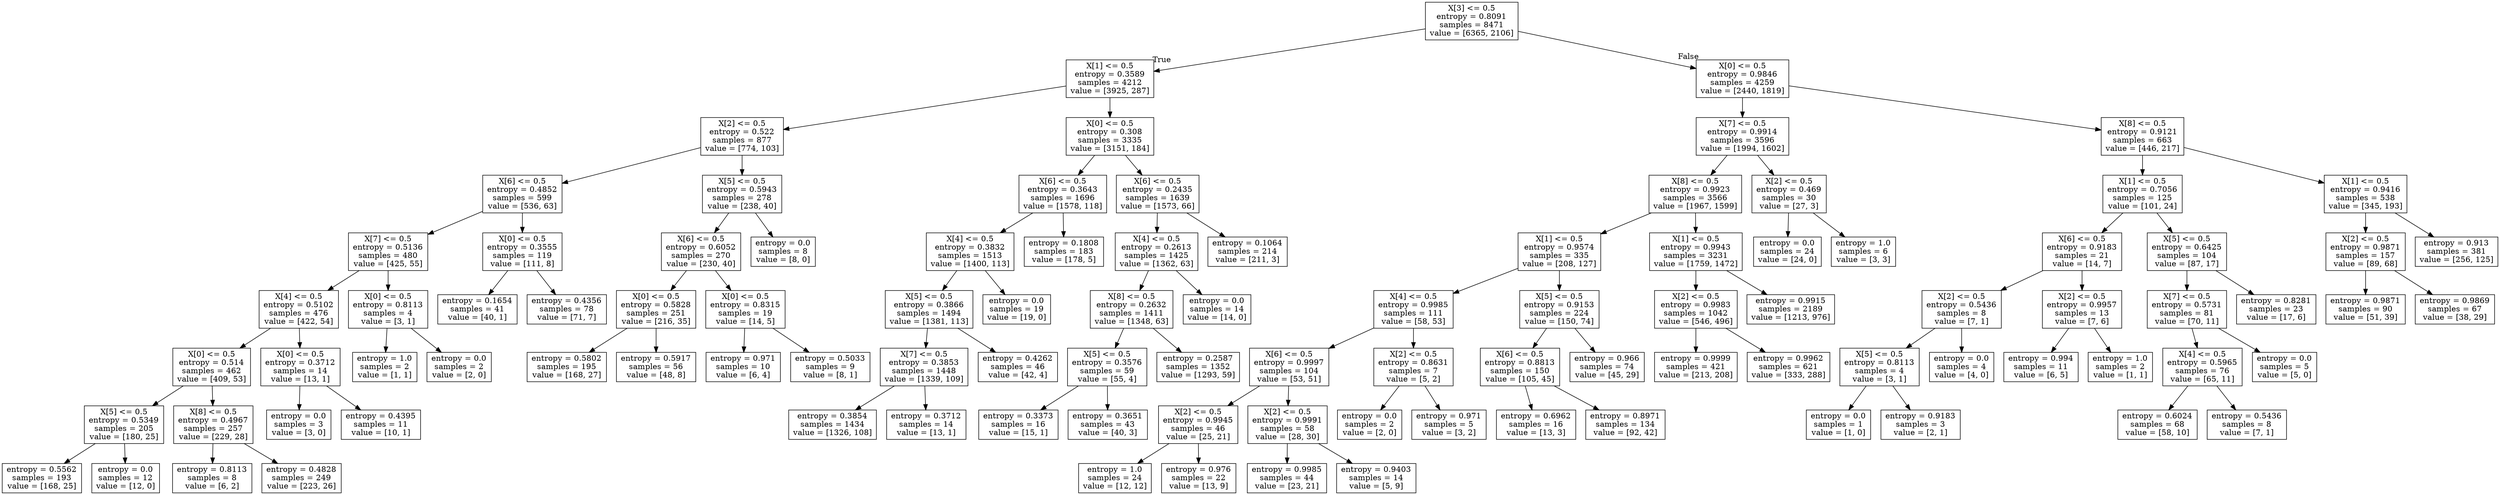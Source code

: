 digraph Tree {
node [shape=box] ;
0 [label="X[3] <= 0.5\nentropy = 0.8091\nsamples = 8471\nvalue = [6365, 2106]"] ;
1 [label="X[1] <= 0.5\nentropy = 0.3589\nsamples = 4212\nvalue = [3925, 287]"] ;
0 -> 1 [labeldistance=2.5, labelangle=45, headlabel="True"] ;
2 [label="X[2] <= 0.5\nentropy = 0.522\nsamples = 877\nvalue = [774, 103]"] ;
1 -> 2 ;
3 [label="X[6] <= 0.5\nentropy = 0.4852\nsamples = 599\nvalue = [536, 63]"] ;
2 -> 3 ;
4 [label="X[7] <= 0.5\nentropy = 0.5136\nsamples = 480\nvalue = [425, 55]"] ;
3 -> 4 ;
5 [label="X[4] <= 0.5\nentropy = 0.5102\nsamples = 476\nvalue = [422, 54]"] ;
4 -> 5 ;
6 [label="X[0] <= 0.5\nentropy = 0.514\nsamples = 462\nvalue = [409, 53]"] ;
5 -> 6 ;
7 [label="X[5] <= 0.5\nentropy = 0.5349\nsamples = 205\nvalue = [180, 25]"] ;
6 -> 7 ;
8 [label="entropy = 0.5562\nsamples = 193\nvalue = [168, 25]"] ;
7 -> 8 ;
9 [label="entropy = 0.0\nsamples = 12\nvalue = [12, 0]"] ;
7 -> 9 ;
10 [label="X[8] <= 0.5\nentropy = 0.4967\nsamples = 257\nvalue = [229, 28]"] ;
6 -> 10 ;
11 [label="entropy = 0.8113\nsamples = 8\nvalue = [6, 2]"] ;
10 -> 11 ;
12 [label="entropy = 0.4828\nsamples = 249\nvalue = [223, 26]"] ;
10 -> 12 ;
13 [label="X[0] <= 0.5\nentropy = 0.3712\nsamples = 14\nvalue = [13, 1]"] ;
5 -> 13 ;
14 [label="entropy = 0.0\nsamples = 3\nvalue = [3, 0]"] ;
13 -> 14 ;
15 [label="entropy = 0.4395\nsamples = 11\nvalue = [10, 1]"] ;
13 -> 15 ;
16 [label="X[0] <= 0.5\nentropy = 0.8113\nsamples = 4\nvalue = [3, 1]"] ;
4 -> 16 ;
17 [label="entropy = 1.0\nsamples = 2\nvalue = [1, 1]"] ;
16 -> 17 ;
18 [label="entropy = 0.0\nsamples = 2\nvalue = [2, 0]"] ;
16 -> 18 ;
19 [label="X[0] <= 0.5\nentropy = 0.3555\nsamples = 119\nvalue = [111, 8]"] ;
3 -> 19 ;
20 [label="entropy = 0.1654\nsamples = 41\nvalue = [40, 1]"] ;
19 -> 20 ;
21 [label="entropy = 0.4356\nsamples = 78\nvalue = [71, 7]"] ;
19 -> 21 ;
22 [label="X[5] <= 0.5\nentropy = 0.5943\nsamples = 278\nvalue = [238, 40]"] ;
2 -> 22 ;
23 [label="X[6] <= 0.5\nentropy = 0.6052\nsamples = 270\nvalue = [230, 40]"] ;
22 -> 23 ;
24 [label="X[0] <= 0.5\nentropy = 0.5828\nsamples = 251\nvalue = [216, 35]"] ;
23 -> 24 ;
25 [label="entropy = 0.5802\nsamples = 195\nvalue = [168, 27]"] ;
24 -> 25 ;
26 [label="entropy = 0.5917\nsamples = 56\nvalue = [48, 8]"] ;
24 -> 26 ;
27 [label="X[0] <= 0.5\nentropy = 0.8315\nsamples = 19\nvalue = [14, 5]"] ;
23 -> 27 ;
28 [label="entropy = 0.971\nsamples = 10\nvalue = [6, 4]"] ;
27 -> 28 ;
29 [label="entropy = 0.5033\nsamples = 9\nvalue = [8, 1]"] ;
27 -> 29 ;
30 [label="entropy = 0.0\nsamples = 8\nvalue = [8, 0]"] ;
22 -> 30 ;
31 [label="X[0] <= 0.5\nentropy = 0.308\nsamples = 3335\nvalue = [3151, 184]"] ;
1 -> 31 ;
32 [label="X[6] <= 0.5\nentropy = 0.3643\nsamples = 1696\nvalue = [1578, 118]"] ;
31 -> 32 ;
33 [label="X[4] <= 0.5\nentropy = 0.3832\nsamples = 1513\nvalue = [1400, 113]"] ;
32 -> 33 ;
34 [label="X[5] <= 0.5\nentropy = 0.3866\nsamples = 1494\nvalue = [1381, 113]"] ;
33 -> 34 ;
35 [label="X[7] <= 0.5\nentropy = 0.3853\nsamples = 1448\nvalue = [1339, 109]"] ;
34 -> 35 ;
36 [label="entropy = 0.3854\nsamples = 1434\nvalue = [1326, 108]"] ;
35 -> 36 ;
37 [label="entropy = 0.3712\nsamples = 14\nvalue = [13, 1]"] ;
35 -> 37 ;
38 [label="entropy = 0.4262\nsamples = 46\nvalue = [42, 4]"] ;
34 -> 38 ;
39 [label="entropy = 0.0\nsamples = 19\nvalue = [19, 0]"] ;
33 -> 39 ;
40 [label="entropy = 0.1808\nsamples = 183\nvalue = [178, 5]"] ;
32 -> 40 ;
41 [label="X[6] <= 0.5\nentropy = 0.2435\nsamples = 1639\nvalue = [1573, 66]"] ;
31 -> 41 ;
42 [label="X[4] <= 0.5\nentropy = 0.2613\nsamples = 1425\nvalue = [1362, 63]"] ;
41 -> 42 ;
43 [label="X[8] <= 0.5\nentropy = 0.2632\nsamples = 1411\nvalue = [1348, 63]"] ;
42 -> 43 ;
44 [label="X[5] <= 0.5\nentropy = 0.3576\nsamples = 59\nvalue = [55, 4]"] ;
43 -> 44 ;
45 [label="entropy = 0.3373\nsamples = 16\nvalue = [15, 1]"] ;
44 -> 45 ;
46 [label="entropy = 0.3651\nsamples = 43\nvalue = [40, 3]"] ;
44 -> 46 ;
47 [label="entropy = 0.2587\nsamples = 1352\nvalue = [1293, 59]"] ;
43 -> 47 ;
48 [label="entropy = 0.0\nsamples = 14\nvalue = [14, 0]"] ;
42 -> 48 ;
49 [label="entropy = 0.1064\nsamples = 214\nvalue = [211, 3]"] ;
41 -> 49 ;
50 [label="X[0] <= 0.5\nentropy = 0.9846\nsamples = 4259\nvalue = [2440, 1819]"] ;
0 -> 50 [labeldistance=2.5, labelangle=-45, headlabel="False"] ;
51 [label="X[7] <= 0.5\nentropy = 0.9914\nsamples = 3596\nvalue = [1994, 1602]"] ;
50 -> 51 ;
52 [label="X[8] <= 0.5\nentropy = 0.9923\nsamples = 3566\nvalue = [1967, 1599]"] ;
51 -> 52 ;
53 [label="X[1] <= 0.5\nentropy = 0.9574\nsamples = 335\nvalue = [208, 127]"] ;
52 -> 53 ;
54 [label="X[4] <= 0.5\nentropy = 0.9985\nsamples = 111\nvalue = [58, 53]"] ;
53 -> 54 ;
55 [label="X[6] <= 0.5\nentropy = 0.9997\nsamples = 104\nvalue = [53, 51]"] ;
54 -> 55 ;
56 [label="X[2] <= 0.5\nentropy = 0.9945\nsamples = 46\nvalue = [25, 21]"] ;
55 -> 56 ;
57 [label="entropy = 1.0\nsamples = 24\nvalue = [12, 12]"] ;
56 -> 57 ;
58 [label="entropy = 0.976\nsamples = 22\nvalue = [13, 9]"] ;
56 -> 58 ;
59 [label="X[2] <= 0.5\nentropy = 0.9991\nsamples = 58\nvalue = [28, 30]"] ;
55 -> 59 ;
60 [label="entropy = 0.9985\nsamples = 44\nvalue = [23, 21]"] ;
59 -> 60 ;
61 [label="entropy = 0.9403\nsamples = 14\nvalue = [5, 9]"] ;
59 -> 61 ;
62 [label="X[2] <= 0.5\nentropy = 0.8631\nsamples = 7\nvalue = [5, 2]"] ;
54 -> 62 ;
63 [label="entropy = 0.0\nsamples = 2\nvalue = [2, 0]"] ;
62 -> 63 ;
64 [label="entropy = 0.971\nsamples = 5\nvalue = [3, 2]"] ;
62 -> 64 ;
65 [label="X[5] <= 0.5\nentropy = 0.9153\nsamples = 224\nvalue = [150, 74]"] ;
53 -> 65 ;
66 [label="X[6] <= 0.5\nentropy = 0.8813\nsamples = 150\nvalue = [105, 45]"] ;
65 -> 66 ;
67 [label="entropy = 0.6962\nsamples = 16\nvalue = [13, 3]"] ;
66 -> 67 ;
68 [label="entropy = 0.8971\nsamples = 134\nvalue = [92, 42]"] ;
66 -> 68 ;
69 [label="entropy = 0.966\nsamples = 74\nvalue = [45, 29]"] ;
65 -> 69 ;
70 [label="X[1] <= 0.5\nentropy = 0.9943\nsamples = 3231\nvalue = [1759, 1472]"] ;
52 -> 70 ;
71 [label="X[2] <= 0.5\nentropy = 0.9983\nsamples = 1042\nvalue = [546, 496]"] ;
70 -> 71 ;
72 [label="entropy = 0.9999\nsamples = 421\nvalue = [213, 208]"] ;
71 -> 72 ;
73 [label="entropy = 0.9962\nsamples = 621\nvalue = [333, 288]"] ;
71 -> 73 ;
74 [label="entropy = 0.9915\nsamples = 2189\nvalue = [1213, 976]"] ;
70 -> 74 ;
75 [label="X[2] <= 0.5\nentropy = 0.469\nsamples = 30\nvalue = [27, 3]"] ;
51 -> 75 ;
76 [label="entropy = 0.0\nsamples = 24\nvalue = [24, 0]"] ;
75 -> 76 ;
77 [label="entropy = 1.0\nsamples = 6\nvalue = [3, 3]"] ;
75 -> 77 ;
78 [label="X[8] <= 0.5\nentropy = 0.9121\nsamples = 663\nvalue = [446, 217]"] ;
50 -> 78 ;
79 [label="X[1] <= 0.5\nentropy = 0.7056\nsamples = 125\nvalue = [101, 24]"] ;
78 -> 79 ;
80 [label="X[6] <= 0.5\nentropy = 0.9183\nsamples = 21\nvalue = [14, 7]"] ;
79 -> 80 ;
81 [label="X[2] <= 0.5\nentropy = 0.5436\nsamples = 8\nvalue = [7, 1]"] ;
80 -> 81 ;
82 [label="X[5] <= 0.5\nentropy = 0.8113\nsamples = 4\nvalue = [3, 1]"] ;
81 -> 82 ;
83 [label="entropy = 0.0\nsamples = 1\nvalue = [1, 0]"] ;
82 -> 83 ;
84 [label="entropy = 0.9183\nsamples = 3\nvalue = [2, 1]"] ;
82 -> 84 ;
85 [label="entropy = 0.0\nsamples = 4\nvalue = [4, 0]"] ;
81 -> 85 ;
86 [label="X[2] <= 0.5\nentropy = 0.9957\nsamples = 13\nvalue = [7, 6]"] ;
80 -> 86 ;
87 [label="entropy = 0.994\nsamples = 11\nvalue = [6, 5]"] ;
86 -> 87 ;
88 [label="entropy = 1.0\nsamples = 2\nvalue = [1, 1]"] ;
86 -> 88 ;
89 [label="X[5] <= 0.5\nentropy = 0.6425\nsamples = 104\nvalue = [87, 17]"] ;
79 -> 89 ;
90 [label="X[7] <= 0.5\nentropy = 0.5731\nsamples = 81\nvalue = [70, 11]"] ;
89 -> 90 ;
91 [label="X[4] <= 0.5\nentropy = 0.5965\nsamples = 76\nvalue = [65, 11]"] ;
90 -> 91 ;
92 [label="entropy = 0.6024\nsamples = 68\nvalue = [58, 10]"] ;
91 -> 92 ;
93 [label="entropy = 0.5436\nsamples = 8\nvalue = [7, 1]"] ;
91 -> 93 ;
94 [label="entropy = 0.0\nsamples = 5\nvalue = [5, 0]"] ;
90 -> 94 ;
95 [label="entropy = 0.8281\nsamples = 23\nvalue = [17, 6]"] ;
89 -> 95 ;
96 [label="X[1] <= 0.5\nentropy = 0.9416\nsamples = 538\nvalue = [345, 193]"] ;
78 -> 96 ;
97 [label="X[2] <= 0.5\nentropy = 0.9871\nsamples = 157\nvalue = [89, 68]"] ;
96 -> 97 ;
98 [label="entropy = 0.9871\nsamples = 90\nvalue = [51, 39]"] ;
97 -> 98 ;
99 [label="entropy = 0.9869\nsamples = 67\nvalue = [38, 29]"] ;
97 -> 99 ;
100 [label="entropy = 0.913\nsamples = 381\nvalue = [256, 125]"] ;
96 -> 100 ;
}